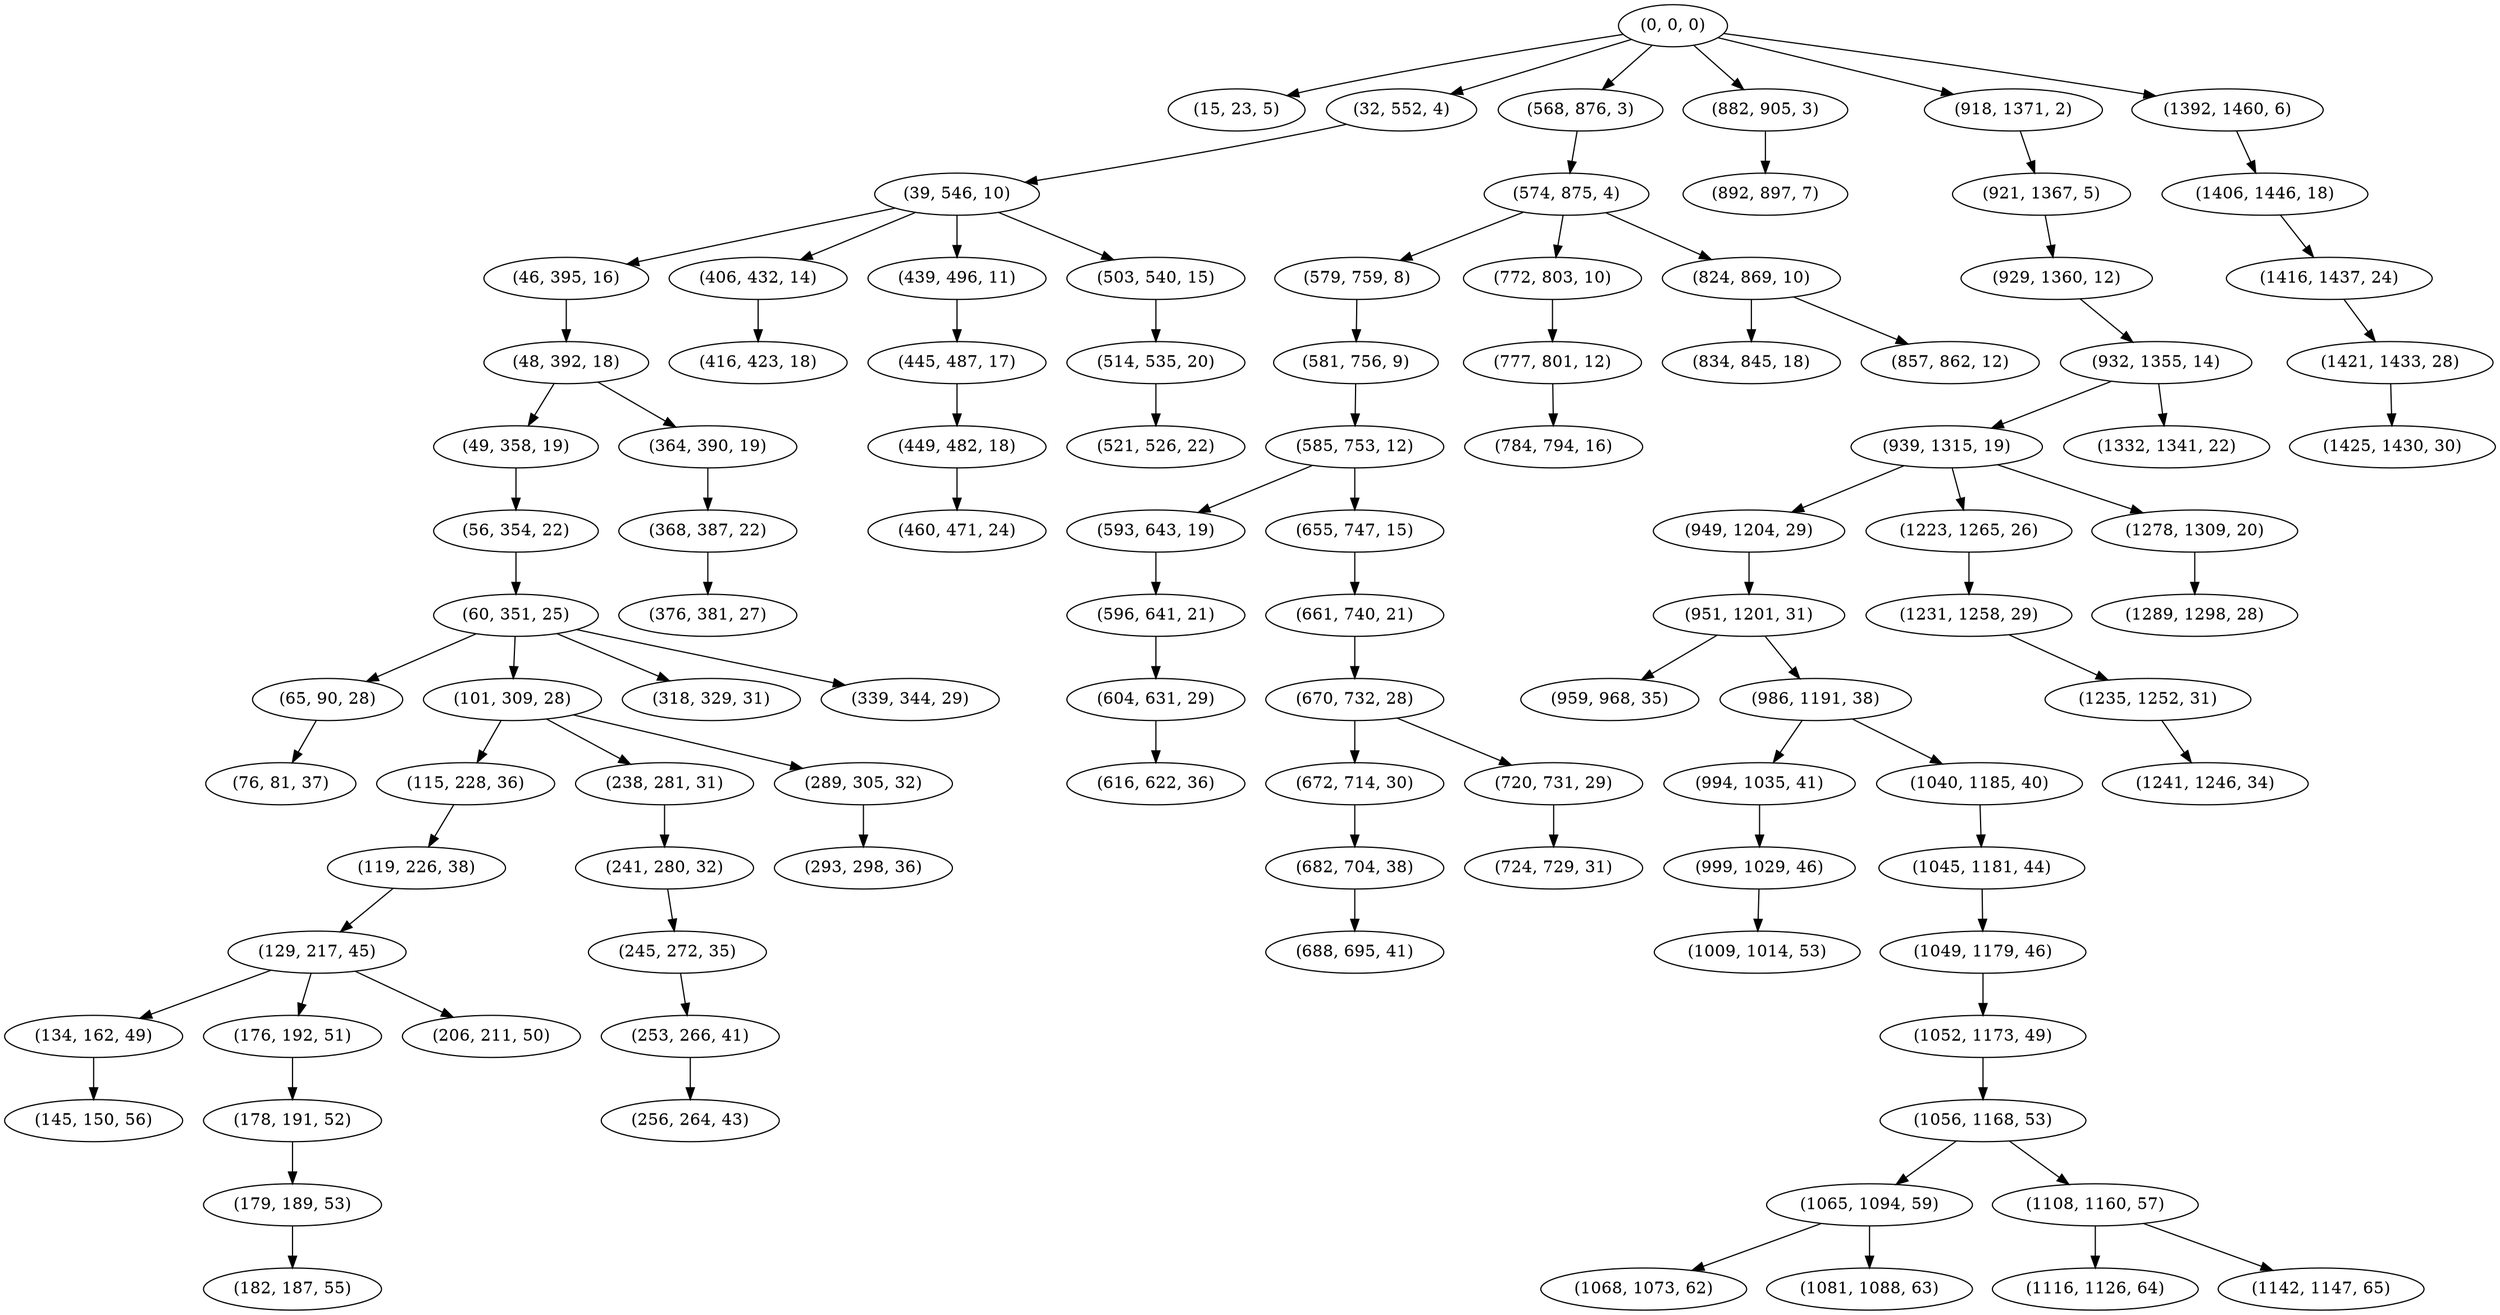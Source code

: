 digraph tree {
    "(0, 0, 0)";
    "(15, 23, 5)";
    "(32, 552, 4)";
    "(39, 546, 10)";
    "(46, 395, 16)";
    "(48, 392, 18)";
    "(49, 358, 19)";
    "(56, 354, 22)";
    "(60, 351, 25)";
    "(65, 90, 28)";
    "(76, 81, 37)";
    "(101, 309, 28)";
    "(115, 228, 36)";
    "(119, 226, 38)";
    "(129, 217, 45)";
    "(134, 162, 49)";
    "(145, 150, 56)";
    "(176, 192, 51)";
    "(178, 191, 52)";
    "(179, 189, 53)";
    "(182, 187, 55)";
    "(206, 211, 50)";
    "(238, 281, 31)";
    "(241, 280, 32)";
    "(245, 272, 35)";
    "(253, 266, 41)";
    "(256, 264, 43)";
    "(289, 305, 32)";
    "(293, 298, 36)";
    "(318, 329, 31)";
    "(339, 344, 29)";
    "(364, 390, 19)";
    "(368, 387, 22)";
    "(376, 381, 27)";
    "(406, 432, 14)";
    "(416, 423, 18)";
    "(439, 496, 11)";
    "(445, 487, 17)";
    "(449, 482, 18)";
    "(460, 471, 24)";
    "(503, 540, 15)";
    "(514, 535, 20)";
    "(521, 526, 22)";
    "(568, 876, 3)";
    "(574, 875, 4)";
    "(579, 759, 8)";
    "(581, 756, 9)";
    "(585, 753, 12)";
    "(593, 643, 19)";
    "(596, 641, 21)";
    "(604, 631, 29)";
    "(616, 622, 36)";
    "(655, 747, 15)";
    "(661, 740, 21)";
    "(670, 732, 28)";
    "(672, 714, 30)";
    "(682, 704, 38)";
    "(688, 695, 41)";
    "(720, 731, 29)";
    "(724, 729, 31)";
    "(772, 803, 10)";
    "(777, 801, 12)";
    "(784, 794, 16)";
    "(824, 869, 10)";
    "(834, 845, 18)";
    "(857, 862, 12)";
    "(882, 905, 3)";
    "(892, 897, 7)";
    "(918, 1371, 2)";
    "(921, 1367, 5)";
    "(929, 1360, 12)";
    "(932, 1355, 14)";
    "(939, 1315, 19)";
    "(949, 1204, 29)";
    "(951, 1201, 31)";
    "(959, 968, 35)";
    "(986, 1191, 38)";
    "(994, 1035, 41)";
    "(999, 1029, 46)";
    "(1009, 1014, 53)";
    "(1040, 1185, 40)";
    "(1045, 1181, 44)";
    "(1049, 1179, 46)";
    "(1052, 1173, 49)";
    "(1056, 1168, 53)";
    "(1065, 1094, 59)";
    "(1068, 1073, 62)";
    "(1081, 1088, 63)";
    "(1108, 1160, 57)";
    "(1116, 1126, 64)";
    "(1142, 1147, 65)";
    "(1223, 1265, 26)";
    "(1231, 1258, 29)";
    "(1235, 1252, 31)";
    "(1241, 1246, 34)";
    "(1278, 1309, 20)";
    "(1289, 1298, 28)";
    "(1332, 1341, 22)";
    "(1392, 1460, 6)";
    "(1406, 1446, 18)";
    "(1416, 1437, 24)";
    "(1421, 1433, 28)";
    "(1425, 1430, 30)";
    "(0, 0, 0)" -> "(15, 23, 5)";
    "(0, 0, 0)" -> "(32, 552, 4)";
    "(0, 0, 0)" -> "(568, 876, 3)";
    "(0, 0, 0)" -> "(882, 905, 3)";
    "(0, 0, 0)" -> "(918, 1371, 2)";
    "(0, 0, 0)" -> "(1392, 1460, 6)";
    "(32, 552, 4)" -> "(39, 546, 10)";
    "(39, 546, 10)" -> "(46, 395, 16)";
    "(39, 546, 10)" -> "(406, 432, 14)";
    "(39, 546, 10)" -> "(439, 496, 11)";
    "(39, 546, 10)" -> "(503, 540, 15)";
    "(46, 395, 16)" -> "(48, 392, 18)";
    "(48, 392, 18)" -> "(49, 358, 19)";
    "(48, 392, 18)" -> "(364, 390, 19)";
    "(49, 358, 19)" -> "(56, 354, 22)";
    "(56, 354, 22)" -> "(60, 351, 25)";
    "(60, 351, 25)" -> "(65, 90, 28)";
    "(60, 351, 25)" -> "(101, 309, 28)";
    "(60, 351, 25)" -> "(318, 329, 31)";
    "(60, 351, 25)" -> "(339, 344, 29)";
    "(65, 90, 28)" -> "(76, 81, 37)";
    "(101, 309, 28)" -> "(115, 228, 36)";
    "(101, 309, 28)" -> "(238, 281, 31)";
    "(101, 309, 28)" -> "(289, 305, 32)";
    "(115, 228, 36)" -> "(119, 226, 38)";
    "(119, 226, 38)" -> "(129, 217, 45)";
    "(129, 217, 45)" -> "(134, 162, 49)";
    "(129, 217, 45)" -> "(176, 192, 51)";
    "(129, 217, 45)" -> "(206, 211, 50)";
    "(134, 162, 49)" -> "(145, 150, 56)";
    "(176, 192, 51)" -> "(178, 191, 52)";
    "(178, 191, 52)" -> "(179, 189, 53)";
    "(179, 189, 53)" -> "(182, 187, 55)";
    "(238, 281, 31)" -> "(241, 280, 32)";
    "(241, 280, 32)" -> "(245, 272, 35)";
    "(245, 272, 35)" -> "(253, 266, 41)";
    "(253, 266, 41)" -> "(256, 264, 43)";
    "(289, 305, 32)" -> "(293, 298, 36)";
    "(364, 390, 19)" -> "(368, 387, 22)";
    "(368, 387, 22)" -> "(376, 381, 27)";
    "(406, 432, 14)" -> "(416, 423, 18)";
    "(439, 496, 11)" -> "(445, 487, 17)";
    "(445, 487, 17)" -> "(449, 482, 18)";
    "(449, 482, 18)" -> "(460, 471, 24)";
    "(503, 540, 15)" -> "(514, 535, 20)";
    "(514, 535, 20)" -> "(521, 526, 22)";
    "(568, 876, 3)" -> "(574, 875, 4)";
    "(574, 875, 4)" -> "(579, 759, 8)";
    "(574, 875, 4)" -> "(772, 803, 10)";
    "(574, 875, 4)" -> "(824, 869, 10)";
    "(579, 759, 8)" -> "(581, 756, 9)";
    "(581, 756, 9)" -> "(585, 753, 12)";
    "(585, 753, 12)" -> "(593, 643, 19)";
    "(585, 753, 12)" -> "(655, 747, 15)";
    "(593, 643, 19)" -> "(596, 641, 21)";
    "(596, 641, 21)" -> "(604, 631, 29)";
    "(604, 631, 29)" -> "(616, 622, 36)";
    "(655, 747, 15)" -> "(661, 740, 21)";
    "(661, 740, 21)" -> "(670, 732, 28)";
    "(670, 732, 28)" -> "(672, 714, 30)";
    "(670, 732, 28)" -> "(720, 731, 29)";
    "(672, 714, 30)" -> "(682, 704, 38)";
    "(682, 704, 38)" -> "(688, 695, 41)";
    "(720, 731, 29)" -> "(724, 729, 31)";
    "(772, 803, 10)" -> "(777, 801, 12)";
    "(777, 801, 12)" -> "(784, 794, 16)";
    "(824, 869, 10)" -> "(834, 845, 18)";
    "(824, 869, 10)" -> "(857, 862, 12)";
    "(882, 905, 3)" -> "(892, 897, 7)";
    "(918, 1371, 2)" -> "(921, 1367, 5)";
    "(921, 1367, 5)" -> "(929, 1360, 12)";
    "(929, 1360, 12)" -> "(932, 1355, 14)";
    "(932, 1355, 14)" -> "(939, 1315, 19)";
    "(932, 1355, 14)" -> "(1332, 1341, 22)";
    "(939, 1315, 19)" -> "(949, 1204, 29)";
    "(939, 1315, 19)" -> "(1223, 1265, 26)";
    "(939, 1315, 19)" -> "(1278, 1309, 20)";
    "(949, 1204, 29)" -> "(951, 1201, 31)";
    "(951, 1201, 31)" -> "(959, 968, 35)";
    "(951, 1201, 31)" -> "(986, 1191, 38)";
    "(986, 1191, 38)" -> "(994, 1035, 41)";
    "(986, 1191, 38)" -> "(1040, 1185, 40)";
    "(994, 1035, 41)" -> "(999, 1029, 46)";
    "(999, 1029, 46)" -> "(1009, 1014, 53)";
    "(1040, 1185, 40)" -> "(1045, 1181, 44)";
    "(1045, 1181, 44)" -> "(1049, 1179, 46)";
    "(1049, 1179, 46)" -> "(1052, 1173, 49)";
    "(1052, 1173, 49)" -> "(1056, 1168, 53)";
    "(1056, 1168, 53)" -> "(1065, 1094, 59)";
    "(1056, 1168, 53)" -> "(1108, 1160, 57)";
    "(1065, 1094, 59)" -> "(1068, 1073, 62)";
    "(1065, 1094, 59)" -> "(1081, 1088, 63)";
    "(1108, 1160, 57)" -> "(1116, 1126, 64)";
    "(1108, 1160, 57)" -> "(1142, 1147, 65)";
    "(1223, 1265, 26)" -> "(1231, 1258, 29)";
    "(1231, 1258, 29)" -> "(1235, 1252, 31)";
    "(1235, 1252, 31)" -> "(1241, 1246, 34)";
    "(1278, 1309, 20)" -> "(1289, 1298, 28)";
    "(1392, 1460, 6)" -> "(1406, 1446, 18)";
    "(1406, 1446, 18)" -> "(1416, 1437, 24)";
    "(1416, 1437, 24)" -> "(1421, 1433, 28)";
    "(1421, 1433, 28)" -> "(1425, 1430, 30)";
}
